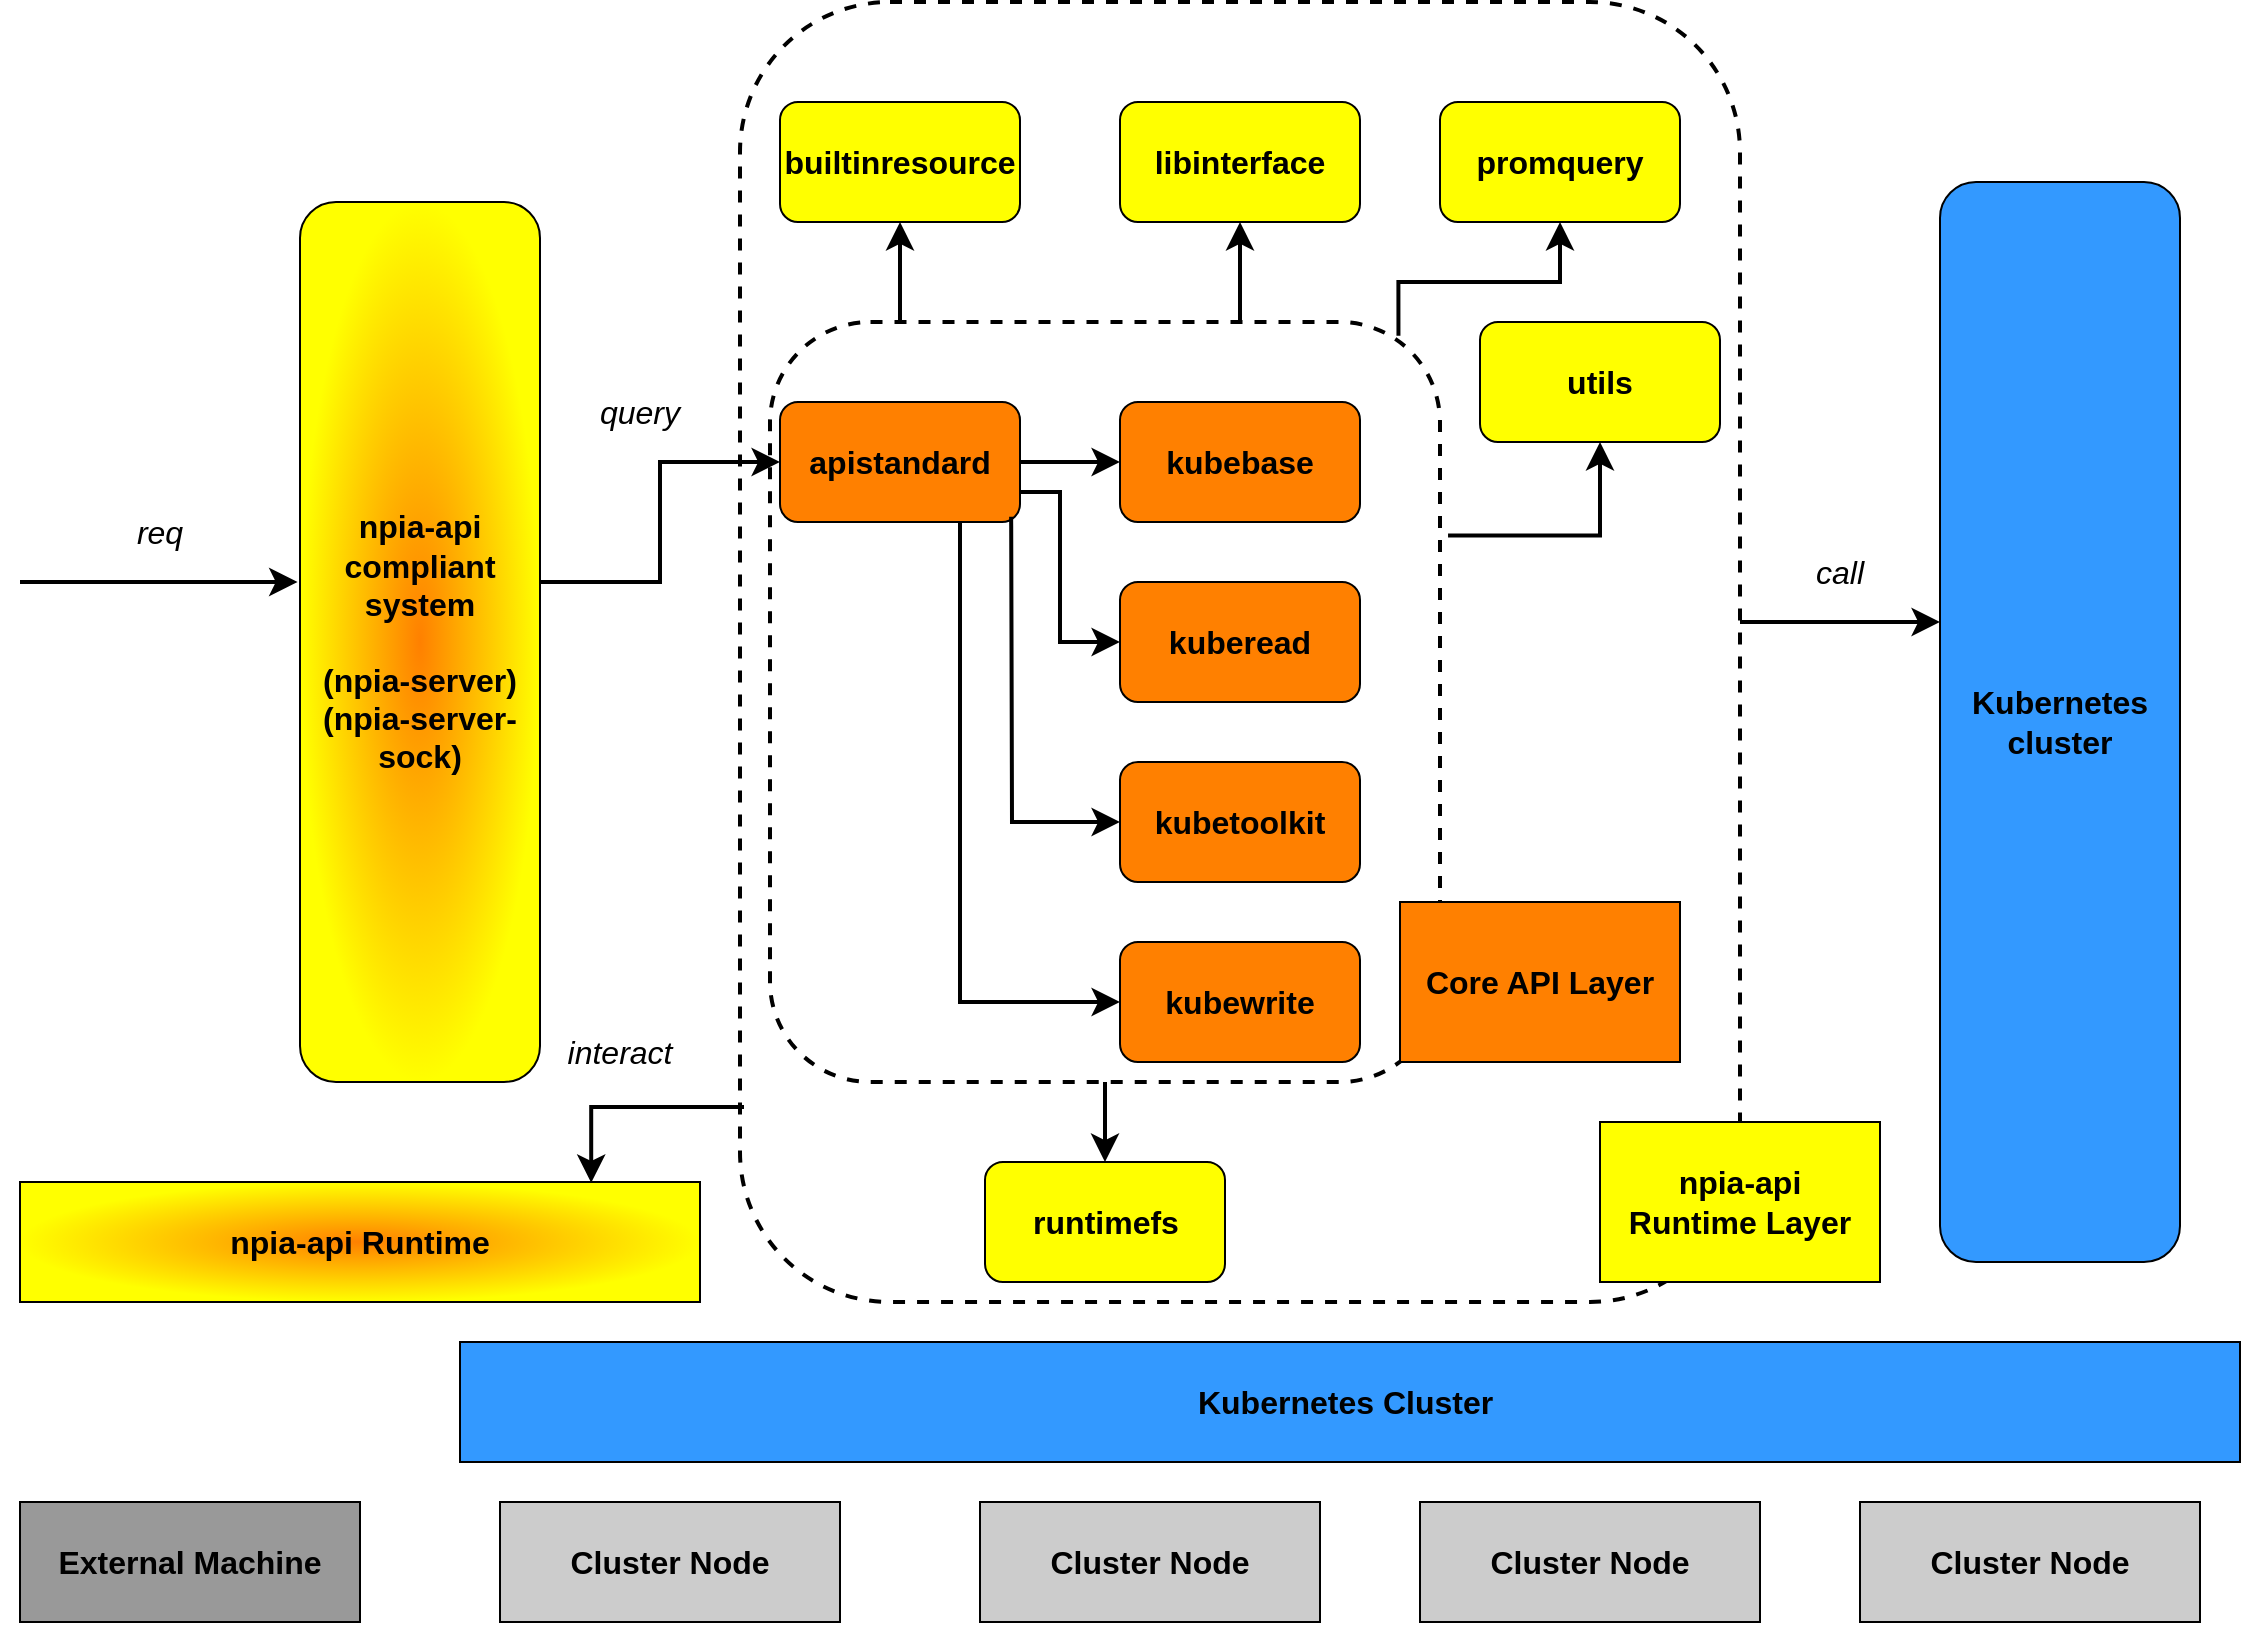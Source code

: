<mxfile version="21.6.2" type="device">
  <diagram name="페이지-1" id="7S5lTNuC7zaxYhMuyJxt">
    <mxGraphModel dx="2184" dy="1274" grid="1" gridSize="10" guides="1" tooltips="1" connect="1" arrows="1" fold="1" page="1" pageScale="1" pageWidth="1169" pageHeight="827" math="0" shadow="0">
      <root>
        <mxCell id="0" />
        <mxCell id="1" parent="0" />
        <mxCell id="tPTaoLydg7z53Rz1t_cY-29" value="" style="rounded=1;whiteSpace=wrap;html=1;fillColor=none;strokeWidth=2;dashed=1;" vertex="1" parent="1">
          <mxGeometry x="380" y="10" width="500" height="650" as="geometry" />
        </mxCell>
        <mxCell id="tPTaoLydg7z53Rz1t_cY-30" value="" style="rounded=1;whiteSpace=wrap;html=1;fillColor=none;strokeWidth=2;dashed=1;" vertex="1" parent="1">
          <mxGeometry x="395" y="170" width="335" height="380" as="geometry" />
        </mxCell>
        <mxCell id="tPTaoLydg7z53Rz1t_cY-1" value="Kubernetes Cluster&amp;nbsp;" style="rounded=0;whiteSpace=wrap;html=1;fontStyle=1;fontSize=16;fillColor=#3399FF;" vertex="1" parent="1">
          <mxGeometry x="240" y="680" width="890" height="60" as="geometry" />
        </mxCell>
        <mxCell id="tPTaoLydg7z53Rz1t_cY-3" value="npia-api Runtime" style="rounded=0;whiteSpace=wrap;html=1;fontStyle=1;fontSize=16;fillColor=#FF8000;gradientColor=#FFFF00;gradientDirection=radial;" vertex="1" parent="1">
          <mxGeometry x="20" y="600" width="340" height="60" as="geometry" />
        </mxCell>
        <mxCell id="tPTaoLydg7z53Rz1t_cY-4" value="External Machine" style="rounded=0;whiteSpace=wrap;html=1;fontStyle=1;fontSize=16;fillColor=#999999;" vertex="1" parent="1">
          <mxGeometry x="20" y="760" width="170" height="60" as="geometry" />
        </mxCell>
        <mxCell id="tPTaoLydg7z53Rz1t_cY-5" value="Cluster Node" style="rounded=0;whiteSpace=wrap;html=1;fontStyle=1;fontSize=16;fillColor=#CCCCCC;" vertex="1" parent="1">
          <mxGeometry x="260" y="760" width="170" height="60" as="geometry" />
        </mxCell>
        <mxCell id="tPTaoLydg7z53Rz1t_cY-6" value="Cluster Node" style="rounded=0;whiteSpace=wrap;html=1;fontStyle=1;fontSize=16;fillColor=#CCCCCC;" vertex="1" parent="1">
          <mxGeometry x="500" y="760" width="170" height="60" as="geometry" />
        </mxCell>
        <mxCell id="tPTaoLydg7z53Rz1t_cY-7" value="Cluster Node" style="rounded=0;whiteSpace=wrap;html=1;fontStyle=1;fontSize=16;fillColor=#CCCCCC;" vertex="1" parent="1">
          <mxGeometry x="720" y="760" width="170" height="60" as="geometry" />
        </mxCell>
        <mxCell id="tPTaoLydg7z53Rz1t_cY-8" value="Cluster Node" style="rounded=0;whiteSpace=wrap;html=1;fontStyle=1;fontSize=16;fillColor=#CCCCCC;" vertex="1" parent="1">
          <mxGeometry x="940" y="760" width="170" height="60" as="geometry" />
        </mxCell>
        <mxCell id="tPTaoLydg7z53Rz1t_cY-9" value="npia-api&lt;br&gt;compliant&lt;br&gt;system&lt;br&gt;&lt;br&gt;(npia-server)&lt;br&gt;(npia-server-sock)" style="rounded=1;whiteSpace=wrap;html=1;fontStyle=1;fontSize=16;fillColor=#FF8000;gradientColor=#FFFF00;gradientDirection=radial;" vertex="1" parent="1">
          <mxGeometry x="160" y="110" width="120" height="440" as="geometry" />
        </mxCell>
        <mxCell id="tPTaoLydg7z53Rz1t_cY-11" value="apistandard" style="rounded=1;whiteSpace=wrap;html=1;fontStyle=1;fontSize=16;fillColor=#FF8000;" vertex="1" parent="1">
          <mxGeometry x="400" y="210" width="120" height="60" as="geometry" />
        </mxCell>
        <mxCell id="tPTaoLydg7z53Rz1t_cY-12" value="builtinresource" style="rounded=1;whiteSpace=wrap;html=1;fontStyle=1;fontSize=16;fillColor=#FFFF00;" vertex="1" parent="1">
          <mxGeometry x="400" y="60" width="120" height="60" as="geometry" />
        </mxCell>
        <mxCell id="tPTaoLydg7z53Rz1t_cY-13" value="utils" style="rounded=1;whiteSpace=wrap;html=1;fontStyle=1;fontSize=16;fillColor=#FFFF00;" vertex="1" parent="1">
          <mxGeometry x="750" y="170" width="120" height="60" as="geometry" />
        </mxCell>
        <mxCell id="tPTaoLydg7z53Rz1t_cY-14" value="kubebase" style="rounded=1;whiteSpace=wrap;html=1;fontStyle=1;fontSize=16;fillColor=#FF8000;" vertex="1" parent="1">
          <mxGeometry x="570" y="210" width="120" height="60" as="geometry" />
        </mxCell>
        <mxCell id="tPTaoLydg7z53Rz1t_cY-15" value="libinterface" style="rounded=1;whiteSpace=wrap;html=1;fontStyle=1;fontSize=16;fillColor=#FFFF00;" vertex="1" parent="1">
          <mxGeometry x="570" y="60" width="120" height="60" as="geometry" />
        </mxCell>
        <mxCell id="tPTaoLydg7z53Rz1t_cY-16" value="kuberead" style="rounded=1;whiteSpace=wrap;html=1;fontStyle=1;fontSize=16;fillColor=#FF8000;" vertex="1" parent="1">
          <mxGeometry x="570" y="300" width="120" height="60" as="geometry" />
        </mxCell>
        <mxCell id="tPTaoLydg7z53Rz1t_cY-17" value="kubewrite" style="rounded=1;whiteSpace=wrap;html=1;fontStyle=1;fontSize=16;fillColor=#FF8000;" vertex="1" parent="1">
          <mxGeometry x="570" y="480" width="120" height="60" as="geometry" />
        </mxCell>
        <mxCell id="tPTaoLydg7z53Rz1t_cY-18" value="kubetoolkit" style="rounded=1;whiteSpace=wrap;html=1;fontStyle=1;fontSize=16;fillColor=#FF8000;" vertex="1" parent="1">
          <mxGeometry x="570" y="390" width="120" height="60" as="geometry" />
        </mxCell>
        <mxCell id="tPTaoLydg7z53Rz1t_cY-20" value="runtimefs" style="rounded=1;whiteSpace=wrap;html=1;fontStyle=1;fontSize=16;fillColor=#FFFF00;" vertex="1" parent="1">
          <mxGeometry x="502.5" y="590" width="120" height="60" as="geometry" />
        </mxCell>
        <mxCell id="tPTaoLydg7z53Rz1t_cY-22" value="Kubernetes&lt;br&gt;cluster&lt;br&gt;" style="rounded=1;whiteSpace=wrap;html=1;fontStyle=1;fontSize=16;fillColor=#3399FF;" vertex="1" parent="1">
          <mxGeometry x="980" y="100" width="120" height="540" as="geometry" />
        </mxCell>
        <mxCell id="tPTaoLydg7z53Rz1t_cY-23" value="" style="edgeStyle=segmentEdgeStyle;endArrow=classic;html=1;curved=0;rounded=0;endSize=8;startSize=8;entryX=-0.01;entryY=0.433;entryDx=0;entryDy=0;entryPerimeter=0;strokeWidth=2;" edge="1" parent="1" target="tPTaoLydg7z53Rz1t_cY-9">
          <mxGeometry width="50" height="50" relative="1" as="geometry">
            <mxPoint x="20" y="300" as="sourcePoint" />
            <mxPoint x="70" y="250" as="targetPoint" />
          </mxGeometry>
        </mxCell>
        <mxCell id="tPTaoLydg7z53Rz1t_cY-24" value="" style="edgeStyle=segmentEdgeStyle;endArrow=classic;html=1;curved=0;rounded=0;endSize=8;startSize=8;entryX=0;entryY=0.5;entryDx=0;entryDy=0;strokeWidth=2;" edge="1" parent="1" target="tPTaoLydg7z53Rz1t_cY-11">
          <mxGeometry width="50" height="50" relative="1" as="geometry">
            <mxPoint x="280" y="300" as="sourcePoint" />
            <mxPoint x="330" y="250" as="targetPoint" />
            <Array as="points">
              <mxPoint x="340" y="300" />
              <mxPoint x="340" y="240" />
            </Array>
          </mxGeometry>
        </mxCell>
        <mxCell id="tPTaoLydg7z53Rz1t_cY-25" value="" style="edgeStyle=segmentEdgeStyle;endArrow=classic;html=1;curved=0;rounded=0;endSize=8;startSize=8;exitX=1;exitY=0.5;exitDx=0;exitDy=0;strokeWidth=2;" edge="1" parent="1" source="tPTaoLydg7z53Rz1t_cY-11">
          <mxGeometry width="50" height="50" relative="1" as="geometry">
            <mxPoint x="470" y="410" as="sourcePoint" />
            <mxPoint x="570" y="240" as="targetPoint" />
          </mxGeometry>
        </mxCell>
        <mxCell id="tPTaoLydg7z53Rz1t_cY-26" value="" style="edgeStyle=segmentEdgeStyle;endArrow=classic;html=1;curved=0;rounded=0;endSize=8;startSize=8;exitX=1;exitY=0.75;exitDx=0;exitDy=0;entryX=0;entryY=0.5;entryDx=0;entryDy=0;strokeWidth=2;" edge="1" parent="1" source="tPTaoLydg7z53Rz1t_cY-11" target="tPTaoLydg7z53Rz1t_cY-16">
          <mxGeometry width="50" height="50" relative="1" as="geometry">
            <mxPoint x="510" y="380" as="sourcePoint" />
            <mxPoint x="560" y="330" as="targetPoint" />
            <Array as="points">
              <mxPoint x="540" y="255" />
              <mxPoint x="540" y="330" />
            </Array>
          </mxGeometry>
        </mxCell>
        <mxCell id="tPTaoLydg7z53Rz1t_cY-27" value="" style="edgeStyle=segmentEdgeStyle;endArrow=classic;html=1;curved=0;rounded=0;endSize=8;startSize=8;exitX=0.963;exitY=0.957;exitDx=0;exitDy=0;exitPerimeter=0;entryX=0;entryY=0.5;entryDx=0;entryDy=0;strokeWidth=2;" edge="1" parent="1" source="tPTaoLydg7z53Rz1t_cY-11" target="tPTaoLydg7z53Rz1t_cY-18">
          <mxGeometry width="50" height="50" relative="1" as="geometry">
            <mxPoint x="510" y="380" as="sourcePoint" />
            <mxPoint x="560" y="330" as="targetPoint" />
            <Array as="points">
              <mxPoint x="516" y="272" />
              <mxPoint x="516" y="272" />
              <mxPoint x="516" y="420" />
            </Array>
          </mxGeometry>
        </mxCell>
        <mxCell id="tPTaoLydg7z53Rz1t_cY-28" value="" style="edgeStyle=segmentEdgeStyle;endArrow=classic;html=1;curved=0;rounded=0;endSize=8;startSize=8;exitX=0.75;exitY=1;exitDx=0;exitDy=0;entryX=0;entryY=0.5;entryDx=0;entryDy=0;strokeWidth=2;" edge="1" parent="1" source="tPTaoLydg7z53Rz1t_cY-11" target="tPTaoLydg7z53Rz1t_cY-17">
          <mxGeometry width="50" height="50" relative="1" as="geometry">
            <mxPoint x="510" y="380" as="sourcePoint" />
            <mxPoint x="560" y="330" as="targetPoint" />
            <Array as="points">
              <mxPoint x="490" y="510" />
            </Array>
          </mxGeometry>
        </mxCell>
        <mxCell id="tPTaoLydg7z53Rz1t_cY-32" value="" style="edgeStyle=segmentEdgeStyle;endArrow=classic;html=1;curved=0;rounded=0;endSize=8;startSize=8;exitX=0.5;exitY=1;exitDx=0;exitDy=0;entryX=0.5;entryY=0;entryDx=0;entryDy=0;strokeWidth=2;" edge="1" parent="1" source="tPTaoLydg7z53Rz1t_cY-30" target="tPTaoLydg7z53Rz1t_cY-20">
          <mxGeometry width="50" height="50" relative="1" as="geometry">
            <mxPoint x="540" y="460" as="sourcePoint" />
            <mxPoint x="590" y="410" as="targetPoint" />
          </mxGeometry>
        </mxCell>
        <mxCell id="tPTaoLydg7z53Rz1t_cY-33" value="" style="edgeStyle=segmentEdgeStyle;endArrow=classic;html=1;curved=0;rounded=0;endSize=8;startSize=8;entryX=0.5;entryY=1;entryDx=0;entryDy=0;strokeWidth=2;" edge="1" parent="1" target="tPTaoLydg7z53Rz1t_cY-12">
          <mxGeometry width="50" height="50" relative="1" as="geometry">
            <mxPoint x="460" y="170" as="sourcePoint" />
            <mxPoint x="590" y="410" as="targetPoint" />
          </mxGeometry>
        </mxCell>
        <mxCell id="tPTaoLydg7z53Rz1t_cY-34" value="" style="edgeStyle=segmentEdgeStyle;endArrow=classic;html=1;curved=0;rounded=0;endSize=8;startSize=8;entryX=0.5;entryY=1;entryDx=0;entryDy=0;exitX=0.696;exitY=0;exitDx=0;exitDy=0;exitPerimeter=0;strokeWidth=2;" edge="1" parent="1" source="tPTaoLydg7z53Rz1t_cY-30" target="tPTaoLydg7z53Rz1t_cY-15">
          <mxGeometry width="50" height="50" relative="1" as="geometry">
            <mxPoint x="380" y="470" as="sourcePoint" />
            <mxPoint x="430" y="420" as="targetPoint" />
          </mxGeometry>
        </mxCell>
        <mxCell id="tPTaoLydg7z53Rz1t_cY-35" value="" style="edgeStyle=segmentEdgeStyle;endArrow=classic;html=1;curved=0;rounded=0;endSize=8;startSize=8;entryX=0.5;entryY=1;entryDx=0;entryDy=0;exitX=1.012;exitY=0.281;exitDx=0;exitDy=0;exitPerimeter=0;strokeWidth=2;" edge="1" parent="1" source="tPTaoLydg7z53Rz1t_cY-30" target="tPTaoLydg7z53Rz1t_cY-13">
          <mxGeometry width="50" height="50" relative="1" as="geometry">
            <mxPoint x="380" y="470" as="sourcePoint" />
            <mxPoint x="430" y="420" as="targetPoint" />
          </mxGeometry>
        </mxCell>
        <mxCell id="tPTaoLydg7z53Rz1t_cY-36" value="" style="edgeStyle=segmentEdgeStyle;endArrow=classic;html=1;curved=0;rounded=0;endSize=8;startSize=8;exitX=0.004;exitY=0.85;exitDx=0;exitDy=0;exitPerimeter=0;entryX=0.84;entryY=0.007;entryDx=0;entryDy=0;entryPerimeter=0;strokeWidth=2;" edge="1" parent="1" source="tPTaoLydg7z53Rz1t_cY-29" target="tPTaoLydg7z53Rz1t_cY-3">
          <mxGeometry width="50" height="50" relative="1" as="geometry">
            <mxPoint x="380" y="470" as="sourcePoint" />
            <mxPoint x="430" y="420" as="targetPoint" />
          </mxGeometry>
        </mxCell>
        <mxCell id="tPTaoLydg7z53Rz1t_cY-37" value="" style="edgeStyle=segmentEdgeStyle;endArrow=classic;html=1;curved=0;rounded=0;endSize=8;startSize=8;strokeWidth=2;" edge="1" parent="1">
          <mxGeometry width="50" height="50" relative="1" as="geometry">
            <mxPoint x="880" y="320" as="sourcePoint" />
            <mxPoint x="980" y="320" as="targetPoint" />
          </mxGeometry>
        </mxCell>
        <mxCell id="tPTaoLydg7z53Rz1t_cY-39" value="Core API Layer" style="rounded=0;whiteSpace=wrap;html=1;fontStyle=1;fontSize=16;fillColor=#FF8000;" vertex="1" parent="1">
          <mxGeometry x="710" y="460" width="140" height="80" as="geometry" />
        </mxCell>
        <mxCell id="tPTaoLydg7z53Rz1t_cY-40" value="npia-api&lt;br&gt;Runtime Layer" style="rounded=0;whiteSpace=wrap;html=1;fontStyle=1;fontSize=16;fillColor=#FFFF00;" vertex="1" parent="1">
          <mxGeometry x="810" y="570" width="140" height="80" as="geometry" />
        </mxCell>
        <mxCell id="tPTaoLydg7z53Rz1t_cY-41" value="promquery" style="rounded=1;whiteSpace=wrap;html=1;fontStyle=1;fontSize=16;fillColor=#FFFF00;" vertex="1" parent="1">
          <mxGeometry x="730" y="60" width="120" height="60" as="geometry" />
        </mxCell>
        <mxCell id="tPTaoLydg7z53Rz1t_cY-42" value="" style="edgeStyle=segmentEdgeStyle;endArrow=classic;html=1;curved=0;rounded=0;endSize=8;startSize=8;entryX=0.5;entryY=1;entryDx=0;entryDy=0;exitX=0.938;exitY=0.018;exitDx=0;exitDy=0;exitPerimeter=0;strokeWidth=2;" edge="1" parent="1" source="tPTaoLydg7z53Rz1t_cY-30" target="tPTaoLydg7z53Rz1t_cY-41">
          <mxGeometry width="50" height="50" relative="1" as="geometry">
            <mxPoint x="744" y="287" as="sourcePoint" />
            <mxPoint x="820" y="240" as="targetPoint" />
            <Array as="points">
              <mxPoint x="709" y="150" />
              <mxPoint x="790" y="150" />
            </Array>
          </mxGeometry>
        </mxCell>
        <mxCell id="tPTaoLydg7z53Rz1t_cY-43" value="req" style="text;html=1;strokeColor=none;fillColor=none;align=center;verticalAlign=middle;whiteSpace=wrap;rounded=0;fontStyle=2;fontSize=16;" vertex="1" parent="1">
          <mxGeometry x="60" y="260" width="60" height="30" as="geometry" />
        </mxCell>
        <mxCell id="tPTaoLydg7z53Rz1t_cY-44" value="query" style="text;html=1;strokeColor=none;fillColor=none;align=center;verticalAlign=middle;whiteSpace=wrap;rounded=0;fontStyle=2;fontSize=16;" vertex="1" parent="1">
          <mxGeometry x="300" y="200" width="60" height="30" as="geometry" />
        </mxCell>
        <mxCell id="tPTaoLydg7z53Rz1t_cY-45" value="interact" style="text;html=1;strokeColor=none;fillColor=none;align=center;verticalAlign=middle;whiteSpace=wrap;rounded=0;fontStyle=2;fontSize=16;" vertex="1" parent="1">
          <mxGeometry x="290" y="520" width="60" height="30" as="geometry" />
        </mxCell>
        <mxCell id="tPTaoLydg7z53Rz1t_cY-46" value="call" style="text;html=1;strokeColor=none;fillColor=none;align=center;verticalAlign=middle;whiteSpace=wrap;rounded=0;fontStyle=2;fontSize=16;" vertex="1" parent="1">
          <mxGeometry x="900" y="280" width="60" height="30" as="geometry" />
        </mxCell>
      </root>
    </mxGraphModel>
  </diagram>
</mxfile>
